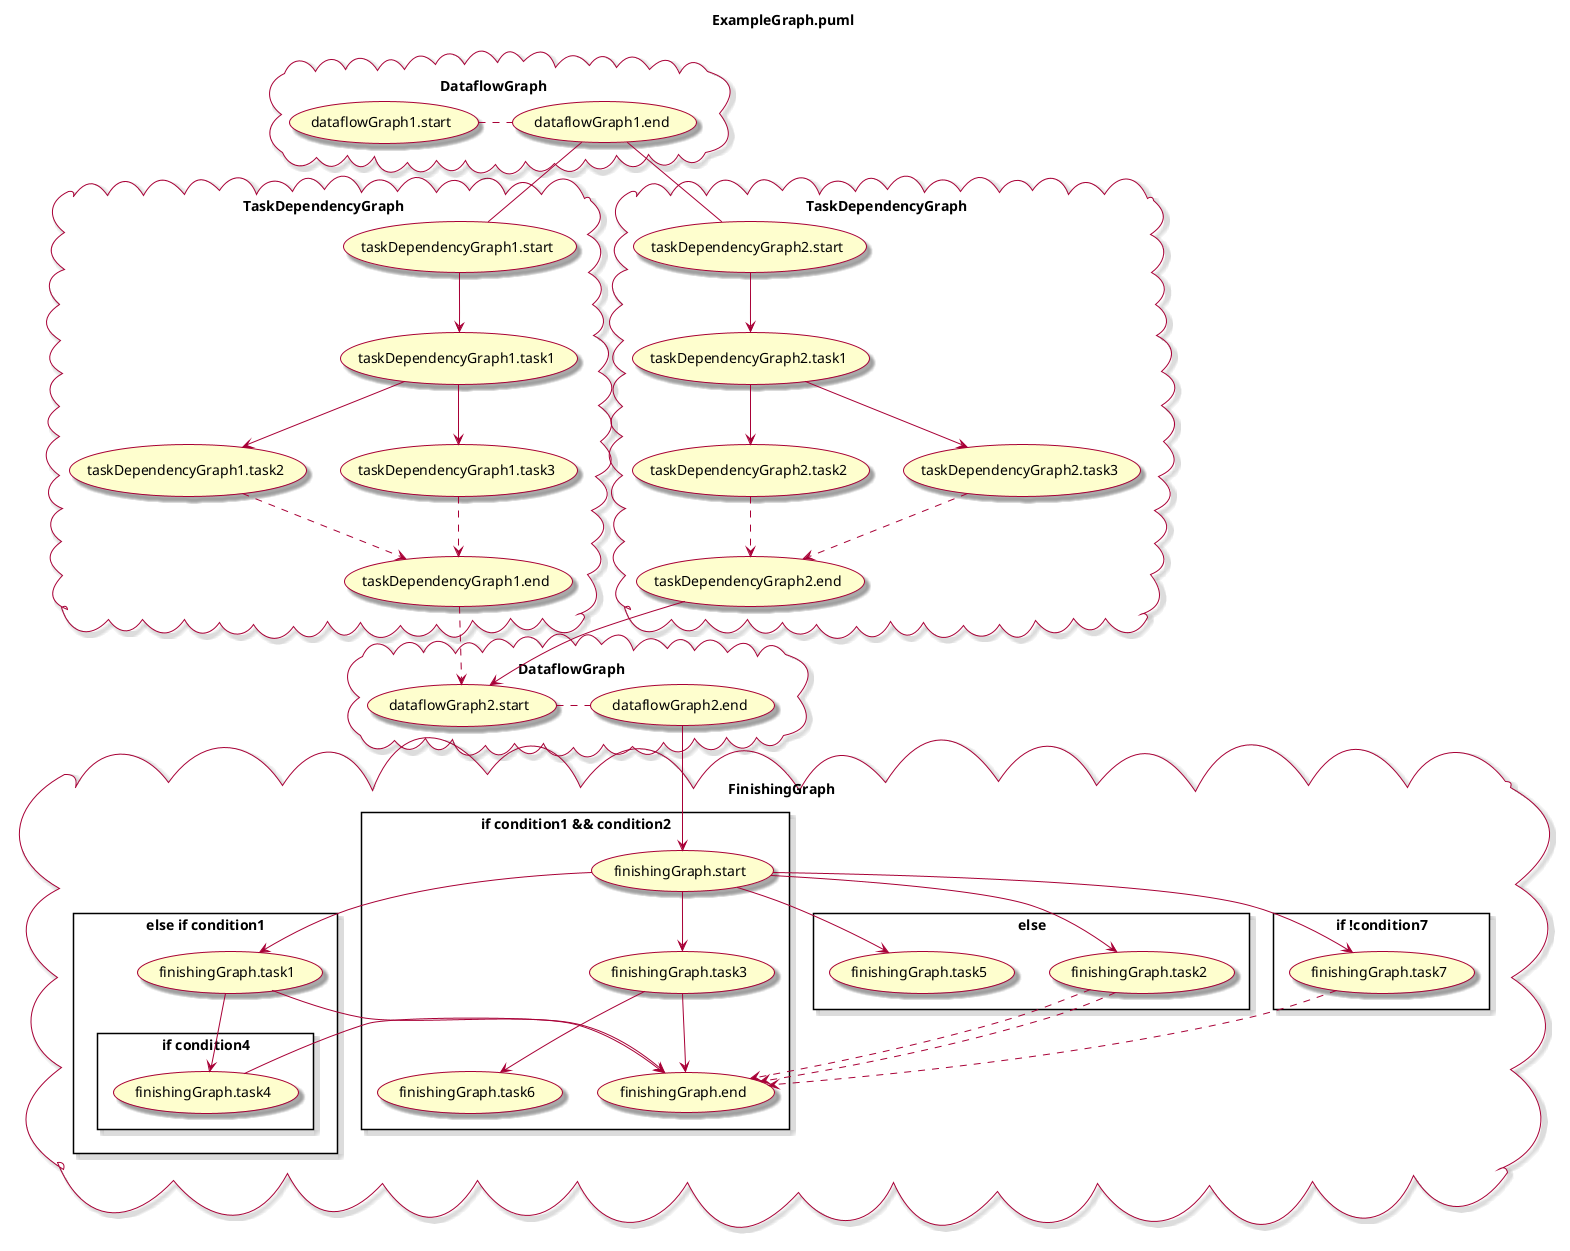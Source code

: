 @startuml
skin rose

title ExampleGraph.puml

cloud "TaskDependencyGraph" as taskDependencyGraph1 {
(taskDependencyGraph1.start) --> (taskDependencyGraph1.task1)
(taskDependencyGraph1.task1) --> (taskDependencyGraph1.task2)
(taskDependencyGraph1.task1) --> (taskDependencyGraph1.task3)
(taskDependencyGraph1.task2) ..> (taskDependencyGraph1.end)
(taskDependencyGraph1.task3) ..> (taskDependencyGraph1.end)
}
cloud "TaskDependencyGraph" as taskDependencyGraph2 {
(taskDependencyGraph2.start) --> (taskDependencyGraph2.task1)
(taskDependencyGraph2.task1) --> (taskDependencyGraph2.task2)
(taskDependencyGraph2.task1) --> (taskDependencyGraph2.task3)
(taskDependencyGraph2.task2) ..> (taskDependencyGraph2.end)
(taskDependencyGraph2.task3) ..> (taskDependencyGraph2.end)
}
cloud "DataflowGraph" as dataflowGraph1 {
  (dataflowGraph1.start) . (dataflowGraph1.end)
}
cloud "DataflowGraph" as dataflowGraph2 {
  (dataflowGraph2.start) . (dataflowGraph2.end)
}
cloud "FinishingGraph" as finishingGraph {
rectangle "if condition1 && condition2" as cf0 {
(finishingGraph.start) --> (finishingGraph.task3)
(finishingGraph.task3) --> (finishingGraph.task6)
(finishingGraph.task3) --> (finishingGraph.end)
}
rectangle "else if condition1" as cf2 {
(finishingGraph.start) --> (finishingGraph.task1)
(finishingGraph.task1) --> (finishingGraph.end)
rectangle "if condition4" as cf1 {
(finishingGraph.task1) --> (finishingGraph.task4)
(finishingGraph.task4) --> (finishingGraph.end)
}
}
rectangle "else" as cf3 {
(finishingGraph.start) --> (finishingGraph.task2)
(finishingGraph.start) --> (finishingGraph.task5)
(finishingGraph.task2) ..> (finishingGraph.end)
(finishingGraph.task2) ..> (finishingGraph.end)
}
rectangle "if !condition7" as cf4 {
(finishingGraph.start) --> (finishingGraph.task7)
(finishingGraph.task7) ..> (finishingGraph.end)
}
}
(dataflowGraph1.end) -- (taskDependencyGraph1.start)
(dataflowGraph1.end) -- (taskDependencyGraph2.start)
(taskDependencyGraph1.end) ..> (dataflowGraph2.start)
(taskDependencyGraph2.end) --> (dataflowGraph2.start)
(dataflowGraph2.end) --> (finishingGraph.start)

@enduml
